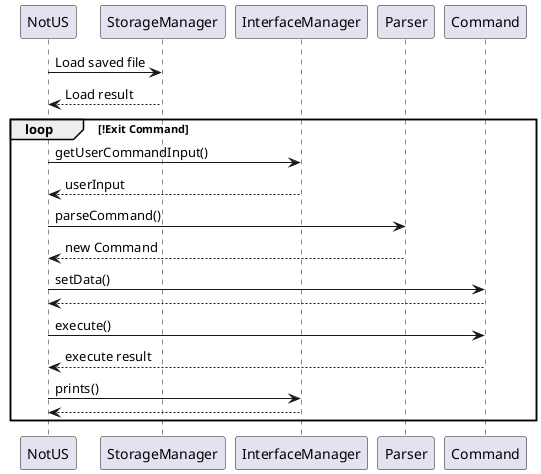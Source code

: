 @startuml
NotUS -> StorageManager: Load saved file
NotUS <-- StorageManager: Load result

loop !Exit Command
NotUS -> InterfaceManager: getUserCommandInput()
NotUS <-- InterfaceManager: userInput

NotUS -> Parser: parseCommand()
NotUS <-- Parser: new Command

NotUS -> Command: setData()
NotUS <-- Command
NotUS -> Command: execute()
NotUS <-- Command: execute result
NotUS -> InterfaceManager: prints()
NotUS <-- InterfaceManager

end

@enduml

